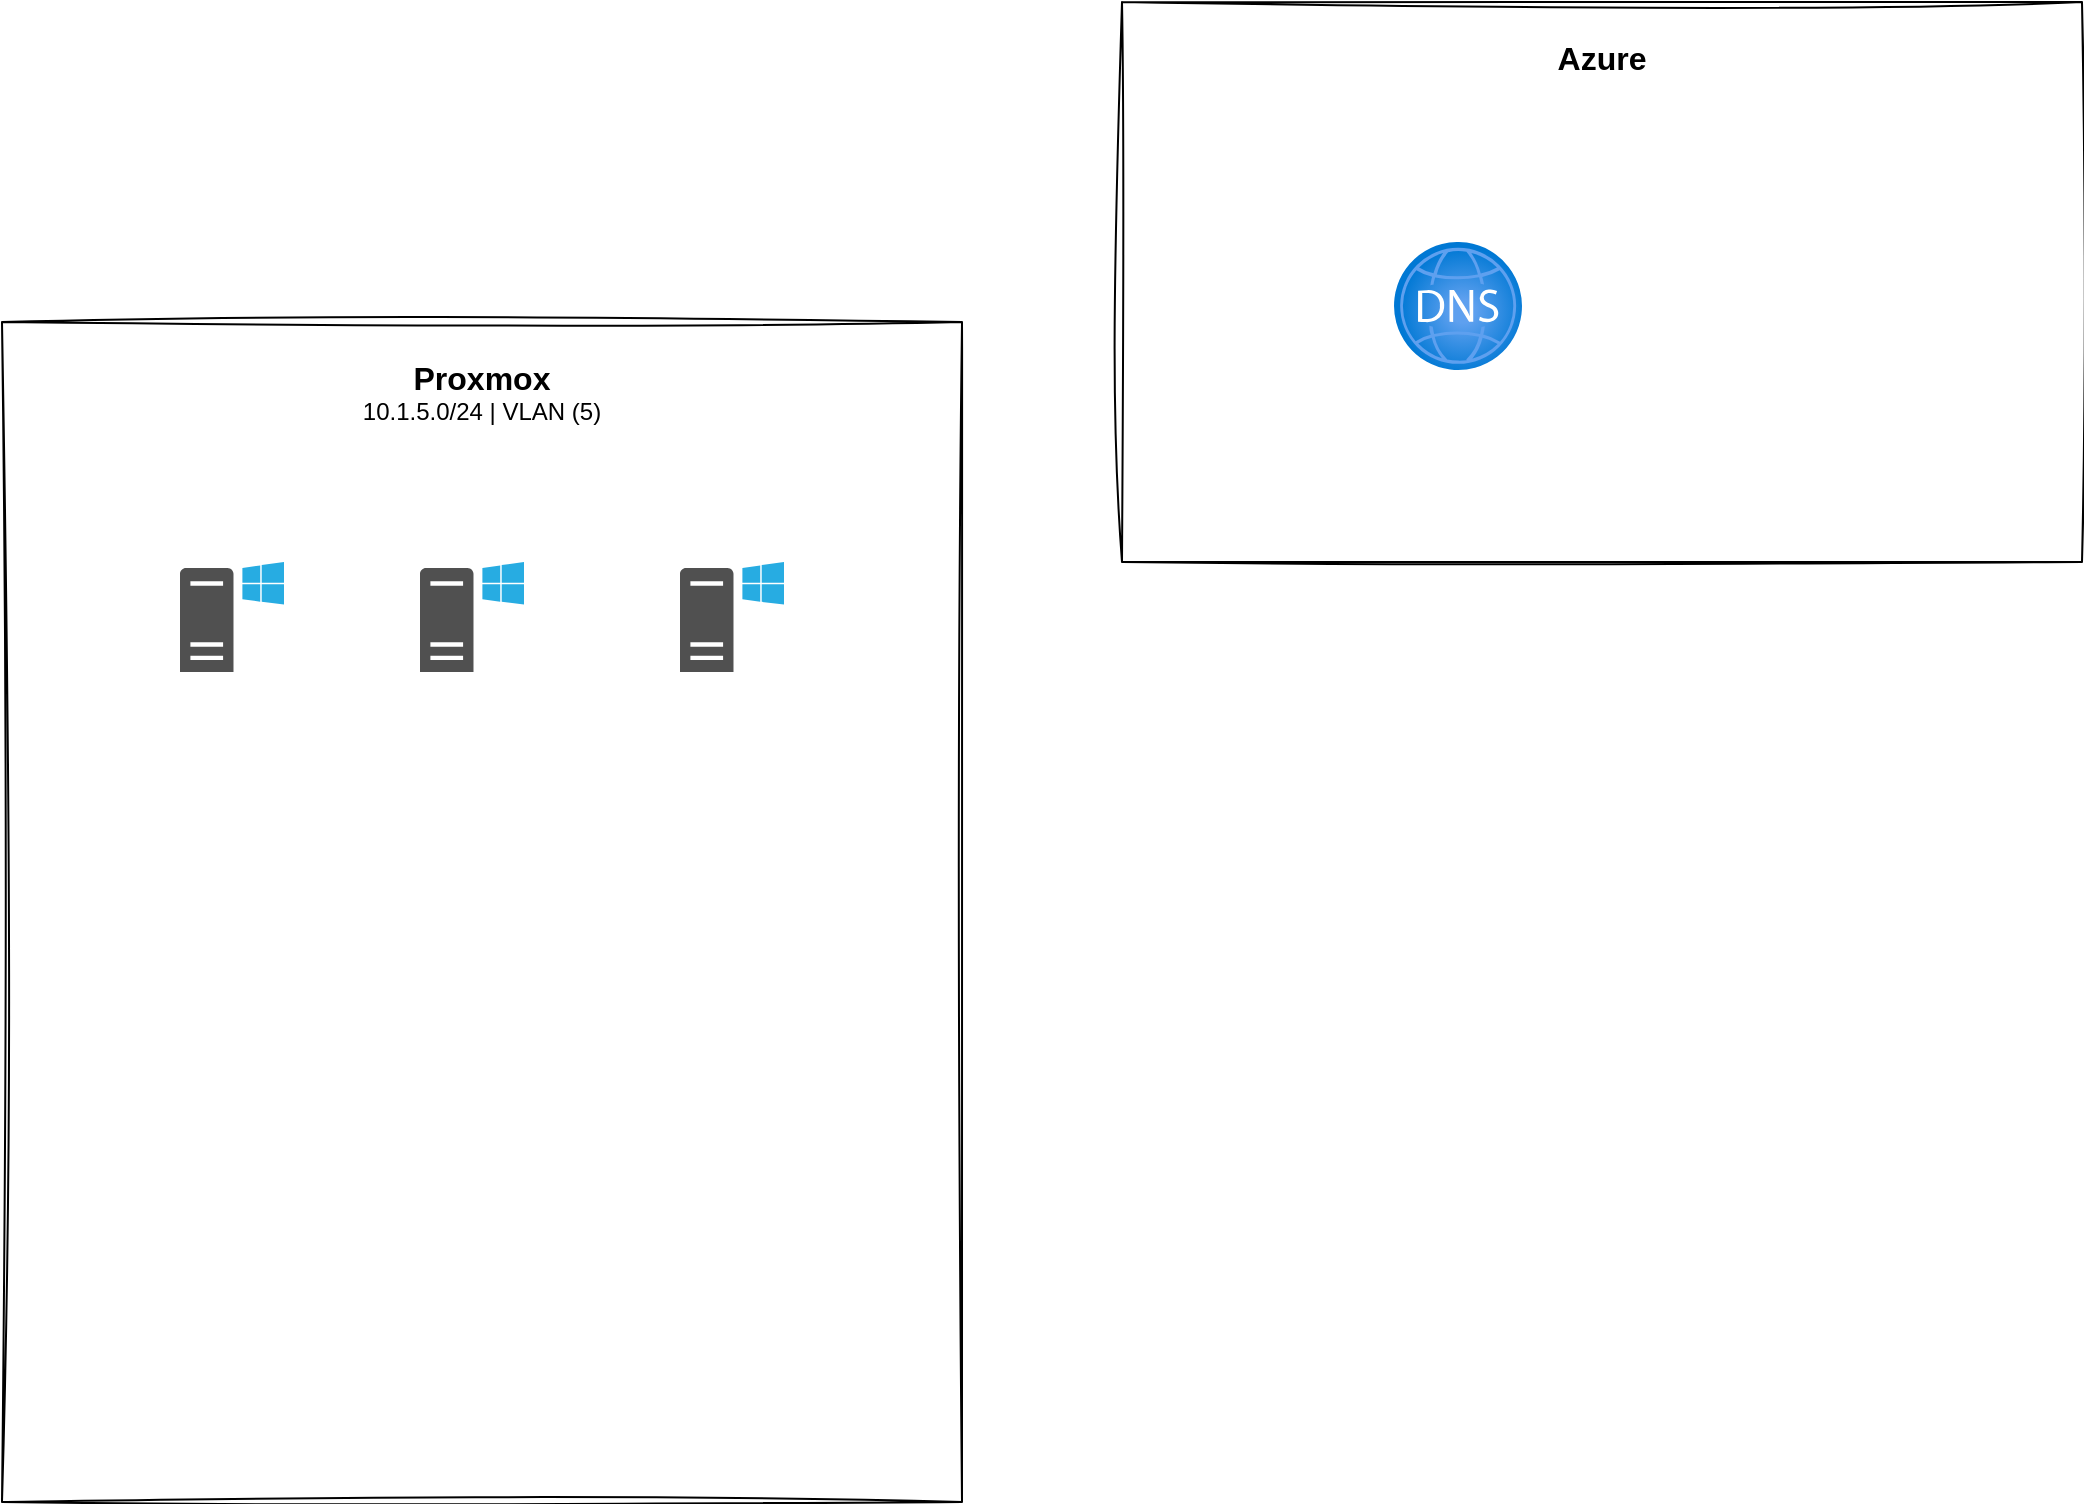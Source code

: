 <mxfile version="24.7.5">
  <diagram name="Page-1" id="u3EpvIthAehM37_VrRFz">
    <mxGraphModel dx="1193" dy="843" grid="1" gridSize="10" guides="1" tooltips="1" connect="1" arrows="1" fold="1" page="1" pageScale="1" pageWidth="1600" pageHeight="900" math="0" shadow="0">
      <root>
        <mxCell id="0" />
        <mxCell id="1" parent="0" />
        <mxCell id="2afv2n0QNjhBNBNMFZkI-2" value="&lt;p style=&quot;font-family: Helvetica;&quot;&gt;&lt;b style=&quot;font-size: 16px;&quot;&gt;Proxmox&lt;/b&gt;&lt;span style=&quot;font-size: 16px;&quot;&gt;&lt;b&gt;&lt;br&gt;&lt;/b&gt;&lt;/span&gt;&lt;span style=&quot;background-color: initial;&quot;&gt;10.1.5.0/24 |&amp;nbsp;&lt;/span&gt;&lt;span style=&quot;background-color: initial;&quot; class=&quot;labelText__D2TYQ7D1 labelText-dark text text-base__DbWpiRzd text-size-body__DbWpiRzd text-dark text-dark-secondary__DbWpiRzd text-weight-normal__DbWpiRzd body&quot;&gt;VLAN&lt;/span&gt;&lt;span style=&quot;background-color: initial;&quot;&gt;&amp;nbsp;(5)&lt;/span&gt;&lt;/p&gt;" style="rounded=0;whiteSpace=wrap;html=1;hachureGap=4;fontFamily=Architects Daughter;fontSource=https%3A%2F%2Ffonts.googleapis.com%2Fcss%3Ffamily%3DArchitects%2BDaughter;verticalAlign=top;sketch=1;curveFitting=1;jiggle=2;" vertex="1" parent="1">
          <mxGeometry x="40" y="200" width="480" height="590" as="geometry" />
        </mxCell>
        <mxCell id="2afv2n0QNjhBNBNMFZkI-1" value="" style="sketch=0;pointerEvents=1;shadow=0;dashed=0;html=1;strokeColor=none;fillColor=#505050;labelPosition=center;verticalLabelPosition=bottom;verticalAlign=top;outlineConnect=0;align=center;shape=mxgraph.office.servers.windows_server;hachureGap=4;jiggle=2;curveFitting=1;fontFamily=Architects Daughter;fontSource=https%3A%2F%2Ffonts.googleapis.com%2Fcss%3Ffamily%3DArchitects%2BDaughter;" vertex="1" parent="1">
          <mxGeometry x="129" y="320" width="52" height="55" as="geometry" />
        </mxCell>
        <mxCell id="2afv2n0QNjhBNBNMFZkI-7" value="" style="sketch=0;pointerEvents=1;shadow=0;dashed=0;html=1;strokeColor=none;fillColor=#505050;labelPosition=center;verticalLabelPosition=bottom;verticalAlign=top;outlineConnect=0;align=center;shape=mxgraph.office.servers.windows_server;hachureGap=4;jiggle=2;curveFitting=1;fontFamily=Architects Daughter;fontSource=https%3A%2F%2Ffonts.googleapis.com%2Fcss%3Ffamily%3DArchitects%2BDaughter;" vertex="1" parent="1">
          <mxGeometry x="249" y="320" width="52" height="55" as="geometry" />
        </mxCell>
        <mxCell id="2afv2n0QNjhBNBNMFZkI-8" value="" style="sketch=0;pointerEvents=1;shadow=0;dashed=0;html=1;strokeColor=none;fillColor=#505050;labelPosition=center;verticalLabelPosition=bottom;verticalAlign=top;outlineConnect=0;align=center;shape=mxgraph.office.servers.windows_server;hachureGap=4;jiggle=2;curveFitting=1;fontFamily=Architects Daughter;fontSource=https%3A%2F%2Ffonts.googleapis.com%2Fcss%3Ffamily%3DArchitects%2BDaughter;" vertex="1" parent="1">
          <mxGeometry x="379" y="320" width="52" height="55" as="geometry" />
        </mxCell>
        <mxCell id="2afv2n0QNjhBNBNMFZkI-9" value="&lt;p style=&quot;font-family: Helvetica;&quot;&gt;&lt;b style=&quot;font-size: 16px;&quot;&gt;Azure&lt;/b&gt;&lt;span style=&quot;font-size: 16px;&quot;&gt;&lt;b&gt;&lt;br&gt;&lt;/b&gt;&lt;/span&gt;&lt;br&gt;&lt;/p&gt;" style="rounded=0;whiteSpace=wrap;html=1;hachureGap=4;fontFamily=Architects Daughter;fontSource=https%3A%2F%2Ffonts.googleapis.com%2Fcss%3Ffamily%3DArchitects%2BDaughter;verticalAlign=top;sketch=1;curveFitting=1;jiggle=2;" vertex="1" parent="1">
          <mxGeometry x="600" y="40" width="480" height="280" as="geometry" />
        </mxCell>
        <mxCell id="2afv2n0QNjhBNBNMFZkI-10" value="" style="image;aspect=fixed;html=1;points=[];align=center;fontSize=12;image=img/lib/azure2/networking/DNS_Zones.svg;sketch=1;hachureGap=4;jiggle=2;curveFitting=1;fontFamily=Architects Daughter;fontSource=https%3A%2F%2Ffonts.googleapis.com%2Fcss%3Ffamily%3DArchitects%2BDaughter;" vertex="1" parent="1">
          <mxGeometry x="736" y="160" width="64" height="64" as="geometry" />
        </mxCell>
      </root>
    </mxGraphModel>
  </diagram>
</mxfile>
